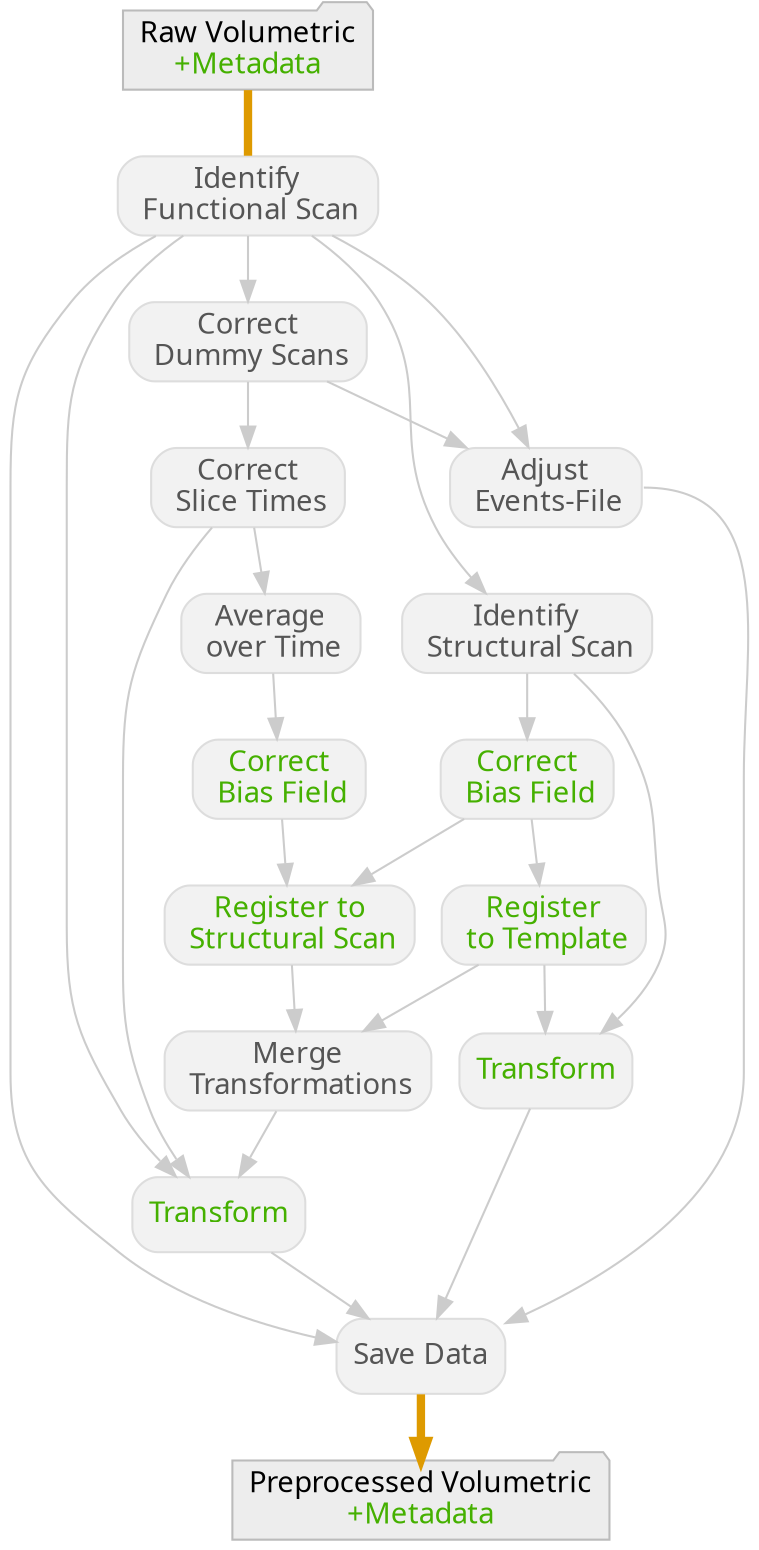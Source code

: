 digraph generic_work{
  graph [pad="0.07", nodesep="0.175", ranksep="0.45"];
  node [fontname = "sans", style="filled,rounded", shape="box"];
  edge [fontname = "sans", color=gray80];
  generic_work_get_f_scan[label="Identify\n Functional Scan", color="#DDDDDD", fillcolor=grey95, fontcolor="#555555"];
  generic_work_get_s_scan[label="Identify\n Structural Scan", color="#DDDDDD", fillcolor=grey95, fontcolor="#555555"];
  generic_work_s_biascorrect[label="Correct\n Bias Field", color="#DDDDDD", fillcolor=grey95, fontcolor="#45B000"];
  generic_work_s_register[label="Register\n to Template", color="#DDDDDD", fillcolor=grey95, fontcolor="#45B000"];
  generic_work_s_warp[label="Transform", color="#DDDDDD", fillcolor=grey95, fontcolor="#45B000"];
  generic_work_dummy_scans[label="Correct\n Dummy Scans", color="#DDDDDD", fillcolor=grey95, fontcolor="#555555"];
  generic_work_slicetimer[label="Correct\n Slice Times", color="#DDDDDD", fillcolor=grey95, fontcolor="#555555"];
  generic_work_temporal_mean[label="Average\n over Time", color="#DDDDDD", fillcolor=grey95, fontcolor="#555555"];
  generic_work_f_biascorrect[label="Correct\n Bias Field", color="#DDDDDD", fillcolor=grey95, fontcolor="#45B000"];
  generic_work_f_register[label="Register to\n Structural Scan", color="#DDDDDD", fillcolor=grey95, fontcolor="#45B000"];
  generic_work_merge[label="Merge\n Transformations", color="#DDDDDD", fillcolor=grey95, fontcolor="#555555"];
  generic_work_f_warp[label="Transform", color="#DDDDDD", fillcolor=grey95, fontcolor="#45B000"];
  generic_work_events_file[label="Adjust\n Events-File", color="#DDDDDD", fillcolor=grey95, fontcolor="#555555"];
  generic_work_datasink[label="Save Data", color="#DDDDDD", fillcolor=grey95, fontcolor="#555555"];
  d[
      label=<Raw Volumetric<BR/><FONT COLOR="#45B000">+Metadata</FONT>>,
      shape=folder, color="#BBBBBB", fillcolor=grey93,
      ];
  e[
      label=<Preprocessed Volumetric<BR/><FONT COLOR="#45B000">+Metadata</FONT>>,
      shape=folder, color="#BBBBBB", fillcolor=grey93,
      ];
  d -> generic_work_get_f_scan [arrowhead=none, arrowsize=0.9, penwidth=4, color="#DE9A00"];
  generic_work_get_f_scan -> generic_work_f_warp;
  generic_work_get_f_scan -> generic_work_dummy_scans;
  generic_work_get_f_scan -> generic_work_datasink;
  generic_work_get_f_scan -> generic_work_get_s_scan;
  generic_work_get_f_scan -> generic_work_events_file;
  generic_work_get_s_scan -> generic_work_s_warp;
  generic_work_get_s_scan -> generic_work_s_biascorrect;
  generic_work_s_biascorrect -> generic_work_s_register;
  generic_work_s_biascorrect -> generic_work_f_register;
  generic_work_s_register -> generic_work_s_warp;
  generic_work_s_register -> generic_work_merge;
  generic_work_s_warp -> generic_work_datasink;
  generic_work_dummy_scans -> generic_work_events_file;
  generic_work_dummy_scans -> generic_work_slicetimer;
  generic_work_slicetimer -> generic_work_f_warp;
  generic_work_slicetimer -> generic_work_temporal_mean;
  generic_work_temporal_mean -> generic_work_f_biascorrect;
  generic_work_f_biascorrect -> generic_work_f_register;
  generic_work_f_register -> generic_work_merge;
  generic_work_merge -> generic_work_f_warp;
  generic_work_f_warp -> generic_work_datasink;
  generic_work_events_file:e -> generic_work_datasink;
  generic_work_datasink -> e [arrowsize=0.9, penwidth=4, color="#DE9A00"];
}
